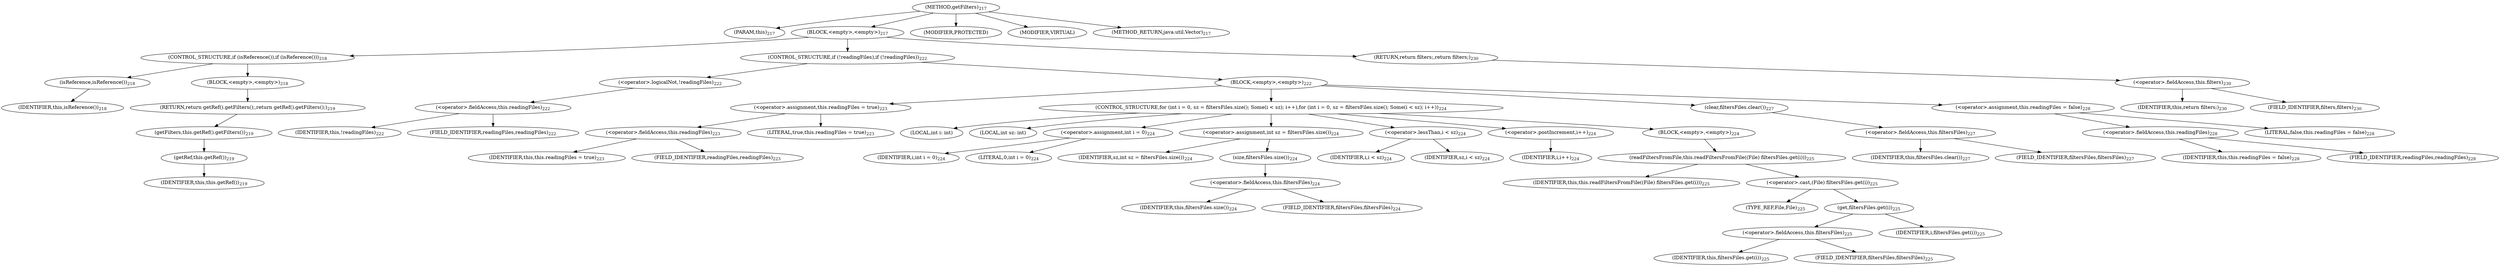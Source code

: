 digraph "getFilters" {  
"490" [label = <(METHOD,getFilters)<SUB>217</SUB>> ]
"55" [label = <(PARAM,this)<SUB>217</SUB>> ]
"491" [label = <(BLOCK,&lt;empty&gt;,&lt;empty&gt;)<SUB>217</SUB>> ]
"492" [label = <(CONTROL_STRUCTURE,if (isReference()),if (isReference()))<SUB>218</SUB>> ]
"493" [label = <(isReference,isReference())<SUB>218</SUB>> ]
"54" [label = <(IDENTIFIER,this,isReference())<SUB>218</SUB>> ]
"494" [label = <(BLOCK,&lt;empty&gt;,&lt;empty&gt;)<SUB>218</SUB>> ]
"495" [label = <(RETURN,return getRef().getFilters();,return getRef().getFilters();)<SUB>219</SUB>> ]
"496" [label = <(getFilters,this.getRef().getFilters())<SUB>219</SUB>> ]
"497" [label = <(getRef,this.getRef())<SUB>219</SUB>> ]
"56" [label = <(IDENTIFIER,this,this.getRef())<SUB>219</SUB>> ]
"498" [label = <(CONTROL_STRUCTURE,if (!readingFiles),if (!readingFiles))<SUB>222</SUB>> ]
"499" [label = <(&lt;operator&gt;.logicalNot,!readingFiles)<SUB>222</SUB>> ]
"500" [label = <(&lt;operator&gt;.fieldAccess,this.readingFiles)<SUB>222</SUB>> ]
"501" [label = <(IDENTIFIER,this,!readingFiles)<SUB>222</SUB>> ]
"502" [label = <(FIELD_IDENTIFIER,readingFiles,readingFiles)<SUB>222</SUB>> ]
"503" [label = <(BLOCK,&lt;empty&gt;,&lt;empty&gt;)<SUB>222</SUB>> ]
"504" [label = <(&lt;operator&gt;.assignment,this.readingFiles = true)<SUB>223</SUB>> ]
"505" [label = <(&lt;operator&gt;.fieldAccess,this.readingFiles)<SUB>223</SUB>> ]
"506" [label = <(IDENTIFIER,this,this.readingFiles = true)<SUB>223</SUB>> ]
"507" [label = <(FIELD_IDENTIFIER,readingFiles,readingFiles)<SUB>223</SUB>> ]
"508" [label = <(LITERAL,true,this.readingFiles = true)<SUB>223</SUB>> ]
"509" [label = <(CONTROL_STRUCTURE,for (int i = 0, sz = filtersFiles.size(); Some(i &lt; sz); i++),for (int i = 0, sz = filtersFiles.size(); Some(i &lt; sz); i++))<SUB>224</SUB>> ]
"510" [label = <(LOCAL,int i: int)> ]
"511" [label = <(LOCAL,int sz: int)> ]
"512" [label = <(&lt;operator&gt;.assignment,int i = 0)<SUB>224</SUB>> ]
"513" [label = <(IDENTIFIER,i,int i = 0)<SUB>224</SUB>> ]
"514" [label = <(LITERAL,0,int i = 0)<SUB>224</SUB>> ]
"515" [label = <(&lt;operator&gt;.assignment,int sz = filtersFiles.size())<SUB>224</SUB>> ]
"516" [label = <(IDENTIFIER,sz,int sz = filtersFiles.size())<SUB>224</SUB>> ]
"517" [label = <(size,filtersFiles.size())<SUB>224</SUB>> ]
"518" [label = <(&lt;operator&gt;.fieldAccess,this.filtersFiles)<SUB>224</SUB>> ]
"519" [label = <(IDENTIFIER,this,filtersFiles.size())<SUB>224</SUB>> ]
"520" [label = <(FIELD_IDENTIFIER,filtersFiles,filtersFiles)<SUB>224</SUB>> ]
"521" [label = <(&lt;operator&gt;.lessThan,i &lt; sz)<SUB>224</SUB>> ]
"522" [label = <(IDENTIFIER,i,i &lt; sz)<SUB>224</SUB>> ]
"523" [label = <(IDENTIFIER,sz,i &lt; sz)<SUB>224</SUB>> ]
"524" [label = <(&lt;operator&gt;.postIncrement,i++)<SUB>224</SUB>> ]
"525" [label = <(IDENTIFIER,i,i++)<SUB>224</SUB>> ]
"526" [label = <(BLOCK,&lt;empty&gt;,&lt;empty&gt;)<SUB>224</SUB>> ]
"527" [label = <(readFiltersFromFile,this.readFiltersFromFile((File) filtersFiles.get(i)))<SUB>225</SUB>> ]
"57" [label = <(IDENTIFIER,this,this.readFiltersFromFile((File) filtersFiles.get(i)))<SUB>225</SUB>> ]
"528" [label = <(&lt;operator&gt;.cast,(File) filtersFiles.get(i))<SUB>225</SUB>> ]
"529" [label = <(TYPE_REF,File,File)<SUB>225</SUB>> ]
"530" [label = <(get,filtersFiles.get(i))<SUB>225</SUB>> ]
"531" [label = <(&lt;operator&gt;.fieldAccess,this.filtersFiles)<SUB>225</SUB>> ]
"532" [label = <(IDENTIFIER,this,filtersFiles.get(i))<SUB>225</SUB>> ]
"533" [label = <(FIELD_IDENTIFIER,filtersFiles,filtersFiles)<SUB>225</SUB>> ]
"534" [label = <(IDENTIFIER,i,filtersFiles.get(i))<SUB>225</SUB>> ]
"535" [label = <(clear,filtersFiles.clear())<SUB>227</SUB>> ]
"536" [label = <(&lt;operator&gt;.fieldAccess,this.filtersFiles)<SUB>227</SUB>> ]
"537" [label = <(IDENTIFIER,this,filtersFiles.clear())<SUB>227</SUB>> ]
"538" [label = <(FIELD_IDENTIFIER,filtersFiles,filtersFiles)<SUB>227</SUB>> ]
"539" [label = <(&lt;operator&gt;.assignment,this.readingFiles = false)<SUB>228</SUB>> ]
"540" [label = <(&lt;operator&gt;.fieldAccess,this.readingFiles)<SUB>228</SUB>> ]
"541" [label = <(IDENTIFIER,this,this.readingFiles = false)<SUB>228</SUB>> ]
"542" [label = <(FIELD_IDENTIFIER,readingFiles,readingFiles)<SUB>228</SUB>> ]
"543" [label = <(LITERAL,false,this.readingFiles = false)<SUB>228</SUB>> ]
"544" [label = <(RETURN,return filters;,return filters;)<SUB>230</SUB>> ]
"545" [label = <(&lt;operator&gt;.fieldAccess,this.filters)<SUB>230</SUB>> ]
"546" [label = <(IDENTIFIER,this,return filters;)<SUB>230</SUB>> ]
"547" [label = <(FIELD_IDENTIFIER,filters,filters)<SUB>230</SUB>> ]
"548" [label = <(MODIFIER,PROTECTED)> ]
"549" [label = <(MODIFIER,VIRTUAL)> ]
"550" [label = <(METHOD_RETURN,java.util.Vector)<SUB>217</SUB>> ]
  "490" -> "55" 
  "490" -> "491" 
  "490" -> "548" 
  "490" -> "549" 
  "490" -> "550" 
  "491" -> "492" 
  "491" -> "498" 
  "491" -> "544" 
  "492" -> "493" 
  "492" -> "494" 
  "493" -> "54" 
  "494" -> "495" 
  "495" -> "496" 
  "496" -> "497" 
  "497" -> "56" 
  "498" -> "499" 
  "498" -> "503" 
  "499" -> "500" 
  "500" -> "501" 
  "500" -> "502" 
  "503" -> "504" 
  "503" -> "509" 
  "503" -> "535" 
  "503" -> "539" 
  "504" -> "505" 
  "504" -> "508" 
  "505" -> "506" 
  "505" -> "507" 
  "509" -> "510" 
  "509" -> "511" 
  "509" -> "512" 
  "509" -> "515" 
  "509" -> "521" 
  "509" -> "524" 
  "509" -> "526" 
  "512" -> "513" 
  "512" -> "514" 
  "515" -> "516" 
  "515" -> "517" 
  "517" -> "518" 
  "518" -> "519" 
  "518" -> "520" 
  "521" -> "522" 
  "521" -> "523" 
  "524" -> "525" 
  "526" -> "527" 
  "527" -> "57" 
  "527" -> "528" 
  "528" -> "529" 
  "528" -> "530" 
  "530" -> "531" 
  "530" -> "534" 
  "531" -> "532" 
  "531" -> "533" 
  "535" -> "536" 
  "536" -> "537" 
  "536" -> "538" 
  "539" -> "540" 
  "539" -> "543" 
  "540" -> "541" 
  "540" -> "542" 
  "544" -> "545" 
  "545" -> "546" 
  "545" -> "547" 
}
